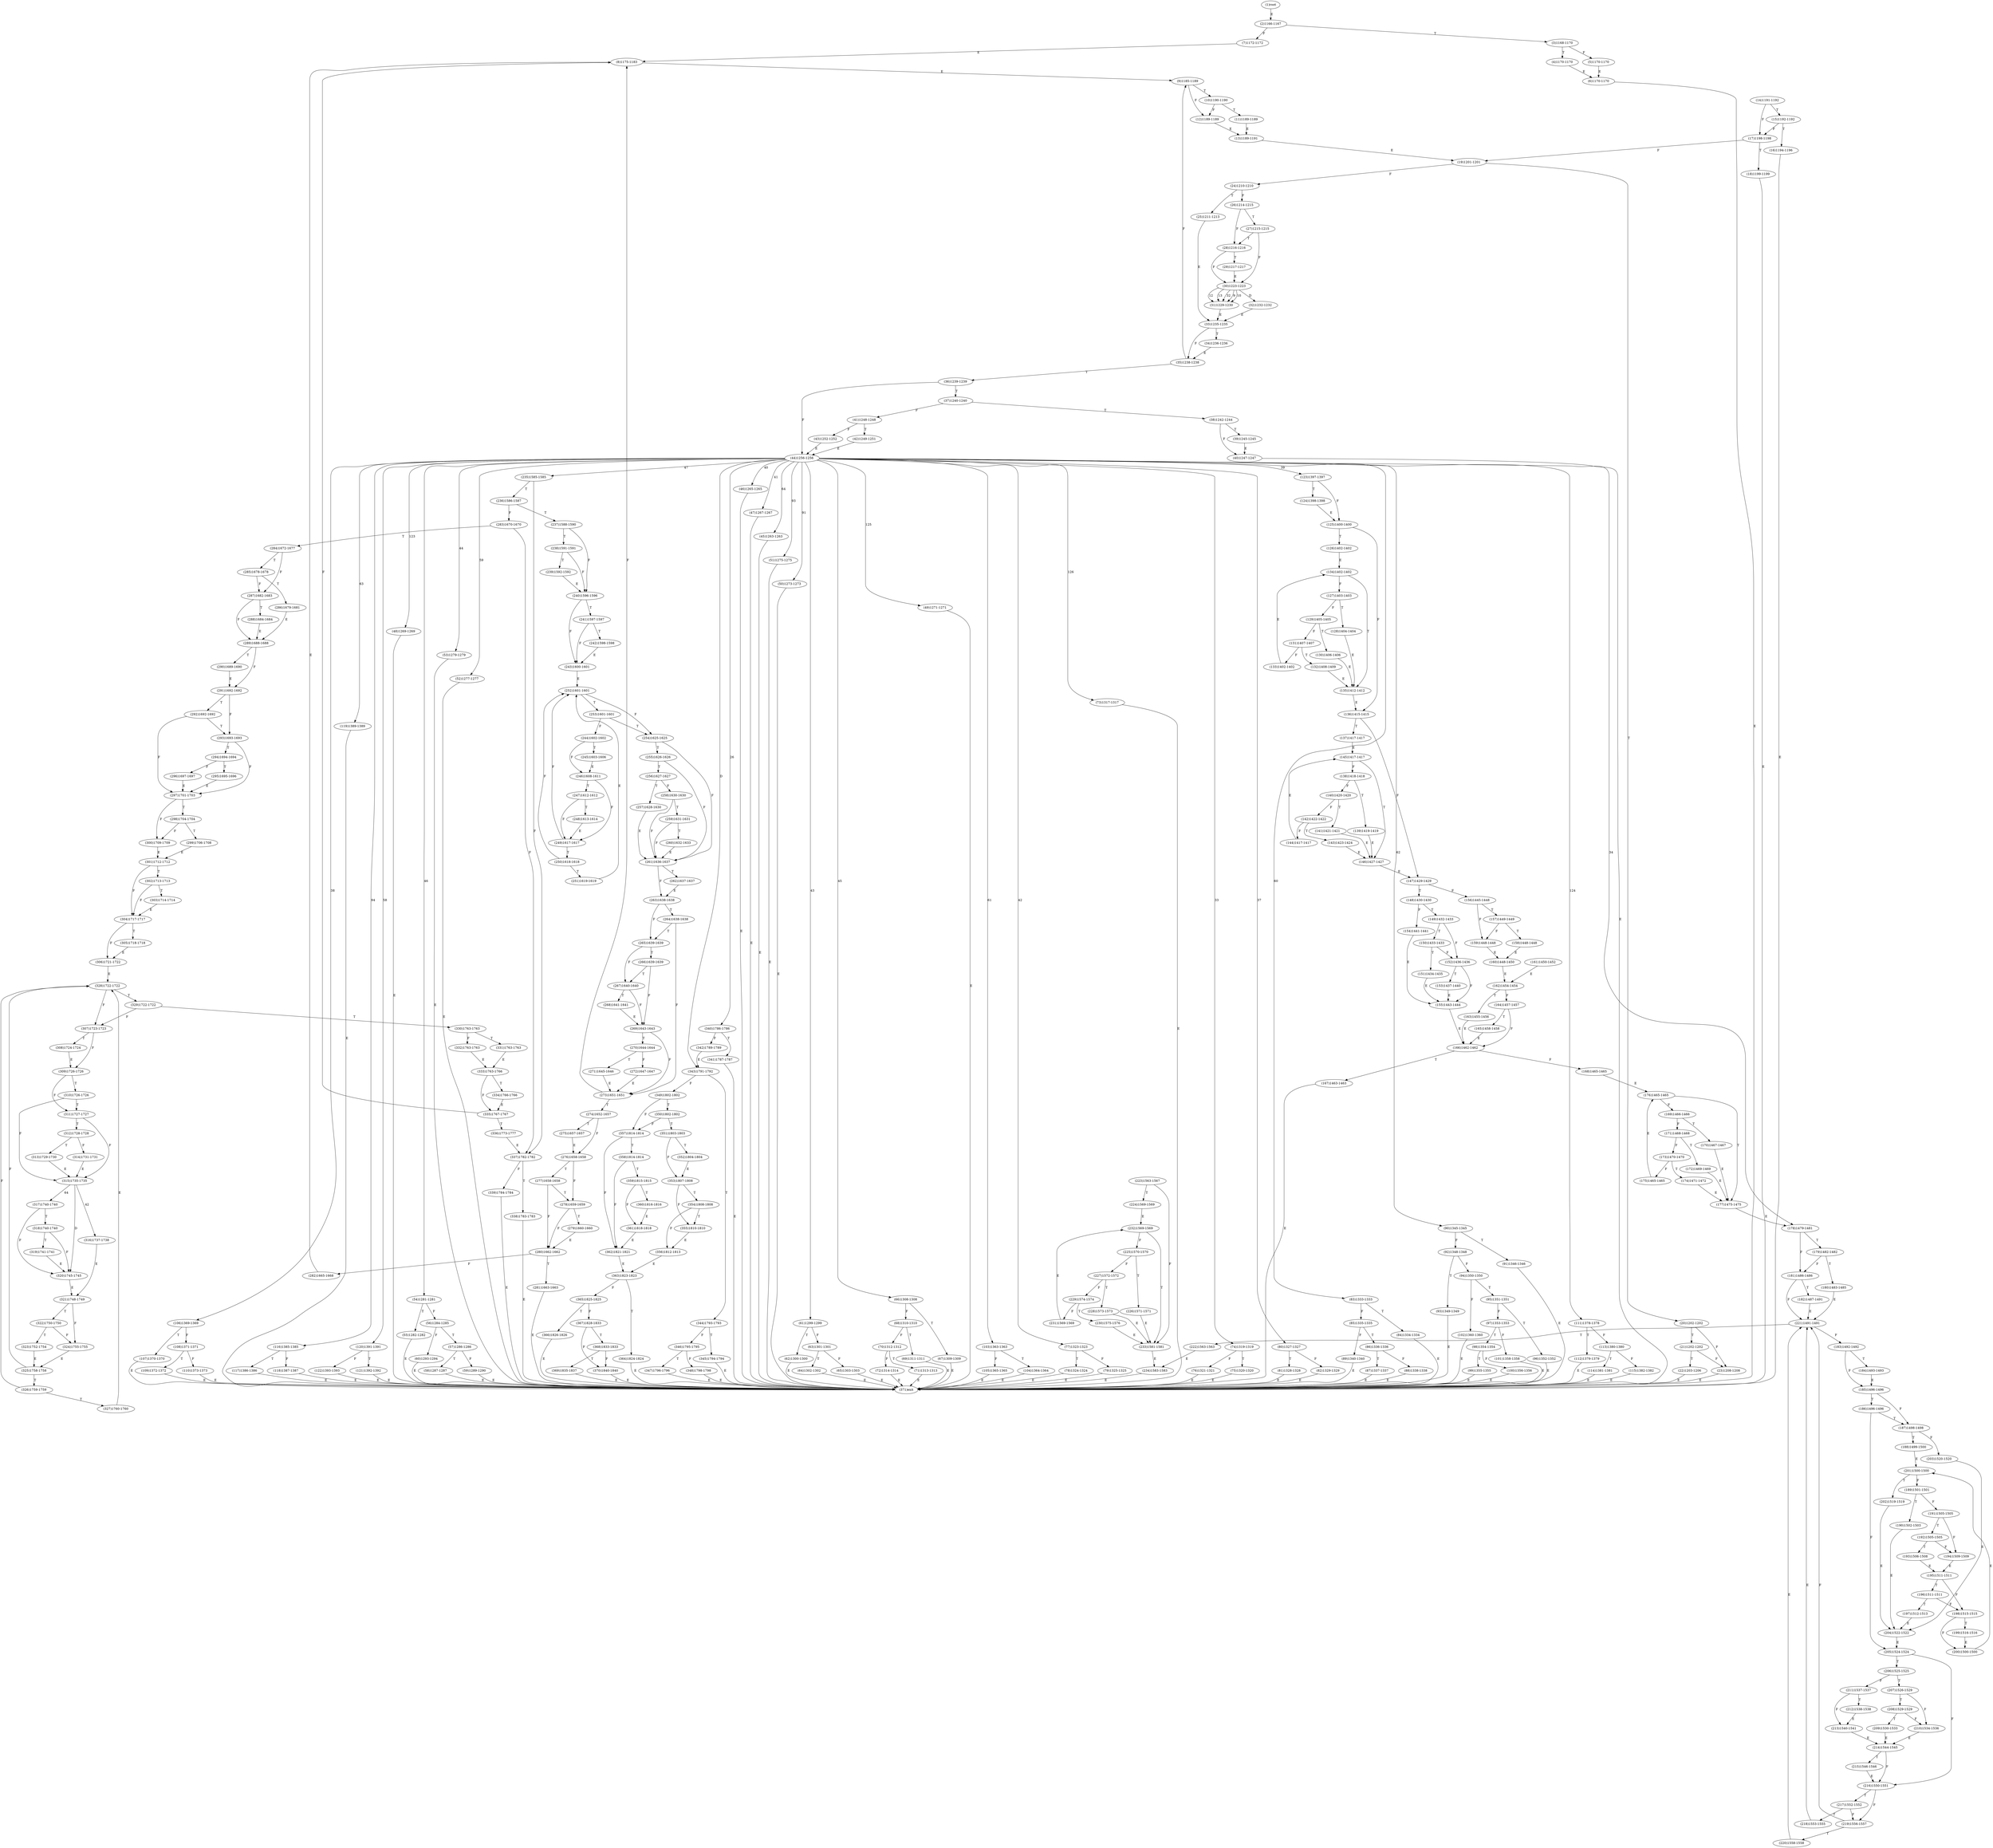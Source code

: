 digraph "" { 
1[ label="(1)root"];
2[ label="(2)1166-1167"];
3[ label="(3)1168-1170"];
4[ label="(4)1170-1170"];
5[ label="(5)1170-1170"];
6[ label="(6)1170-1170"];
7[ label="(7)1172-1172"];
8[ label="(8)1175-1183"];
9[ label="(9)1185-1189"];
10[ label="(10)1190-1190"];
11[ label="(11)1189-1189"];
12[ label="(12)1189-1189"];
13[ label="(13)1189-1191"];
14[ label="(14)1191-1192"];
15[ label="(15)1192-1192"];
17[ label="(17)1198-1198"];
16[ label="(16)1194-1196"];
19[ label="(19)1201-1201"];
18[ label="(18)1199-1199"];
21[ label="(21)1202-1202"];
20[ label="(20)1202-1202"];
23[ label="(23)1208-1208"];
22[ label="(22)1203-1206"];
25[ label="(25)1211-1213"];
24[ label="(24)1210-1210"];
27[ label="(27)1215-1215"];
26[ label="(26)1214-1215"];
29[ label="(29)1217-1217"];
28[ label="(28)1216-1216"];
31[ label="(31)1229-1230"];
30[ label="(30)1223-1223"];
34[ label="(34)1236-1236"];
35[ label="(35)1238-1238"];
32[ label="(32)1232-1232"];
33[ label="(33)1235-1235"];
38[ label="(38)1242-1244"];
39[ label="(39)1245-1245"];
36[ label="(36)1239-1239"];
37[ label="(37)1240-1240"];
42[ label="(42)1249-1251"];
43[ label="(43)1252-1252"];
40[ label="(40)1247-1247"];
41[ label="(41)1248-1248"];
46[ label="(46)1265-1265"];
47[ label="(47)1267-1267"];
44[ label="(44)1256-1256"];
45[ label="(45)1263-1263"];
51[ label="(51)1275-1275"];
50[ label="(50)1273-1273"];
49[ label="(49)1271-1271"];
48[ label="(48)1269-1269"];
55[ label="(55)1282-1282"];
54[ label="(54)1281-1281"];
53[ label="(53)1279-1279"];
52[ label="(52)1277-1277"];
59[ label="(59)1289-1290"];
58[ label="(58)1287-1287"];
57[ label="(57)1286-1286"];
56[ label="(56)1284-1285"];
63[ label="(63)1301-1301"];
62[ label="(62)1300-1300"];
61[ label="(61)1299-1299"];
60[ label="(60)1293-1294"];
68[ label="(68)1310-1310"];
69[ label="(69)1311-1311"];
70[ label="(70)1312-1312"];
71[ label="(71)1313-1313"];
64[ label="(64)1302-1302"];
65[ label="(65)1303-1303"];
66[ label="(66)1308-1308"];
67[ label="(67)1309-1309"];
76[ label="(76)1321-1321"];
77[ label="(77)1323-1323"];
78[ label="(78)1324-1324"];
79[ label="(79)1325-1325"];
72[ label="(72)1314-1314"];
73[ label="(73)1317-1317"];
74[ label="(74)1319-1319"];
75[ label="(75)1320-1320"];
85[ label="(85)1335-1335"];
84[ label="(84)1334-1334"];
87[ label="(87)1337-1337"];
86[ label="(86)1336-1336"];
81[ label="(81)1328-1328"];
80[ label="(80)1327-1327"];
83[ label="(83)1333-1333"];
82[ label="(82)1329-1329"];
93[ label="(93)1349-1349"];
92[ label="(92)1348-1348"];
95[ label="(95)1351-1351"];
94[ label="(94)1350-1350"];
89[ label="(89)1340-1340"];
88[ label="(88)1338-1338"];
91[ label="(91)1346-1346"];
90[ label="(90)1345-1345"];
102[ label="(102)1360-1360"];
103[ label="(103)1363-1363"];
100[ label="(100)1356-1356"];
101[ label="(101)1358-1358"];
98[ label="(98)1354-1354"];
99[ label="(99)1355-1355"];
96[ label="(96)1352-1352"];
97[ label="(97)1353-1353"];
110[ label="(110)1373-1373"];
111[ label="(111)1378-1378"];
108[ label="(108)1371-1371"];
109[ label="(109)1372-1372"];
106[ label="(106)1369-1369"];
107[ label="(107)1370-1370"];
104[ label="(104)1364-1364"];
105[ label="(105)1365-1365"];
119[ label="(119)1389-1389"];
118[ label="(118)1387-1387"];
117[ label="(117)1386-1386"];
116[ label="(116)1385-1385"];
115[ label="(115)1382-1382"];
114[ label="(114)1381-1381"];
113[ label="(113)1380-1380"];
112[ label="(112)1379-1379"];
127[ label="(127)1403-1403"];
126[ label="(126)1402-1402"];
125[ label="(125)1400-1400"];
124[ label="(124)1398-1398"];
123[ label="(123)1397-1397"];
122[ label="(122)1393-1393"];
121[ label="(121)1392-1392"];
120[ label="(120)1391-1391"];
137[ label="(137)1417-1417"];
136[ label="(136)1415-1415"];
139[ label="(139)1419-1419"];
138[ label="(138)1418-1418"];
141[ label="(141)1421-1421"];
140[ label="(140)1420-1420"];
143[ label="(143)1423-1424"];
142[ label="(142)1422-1422"];
129[ label="(129)1405-1405"];
128[ label="(128)1404-1404"];
131[ label="(131)1407-1407"];
130[ label="(130)1406-1406"];
133[ label="(133)1402-1402"];
132[ label="(132)1408-1409"];
135[ label="(135)1412-1412"];
134[ label="(134)1402-1402"];
152[ label="(152)1436-1436"];
153[ label="(153)1437-1440"];
154[ label="(154)1441-1441"];
155[ label="(155)1443-1444"];
156[ label="(156)1445-1448"];
157[ label="(157)1449-1449"];
158[ label="(158)1448-1448"];
159[ label="(159)1448-1448"];
144[ label="(144)1417-1417"];
145[ label="(145)1417-1417"];
146[ label="(146)1427-1427"];
147[ label="(147)1429-1429"];
148[ label="(148)1430-1430"];
149[ label="(149)1432-1433"];
150[ label="(150)1433-1433"];
151[ label="(151)1434-1435"];
171[ label="(171)1468-1468"];
170[ label="(170)1467-1467"];
169[ label="(169)1466-1466"];
168[ label="(168)1465-1465"];
175[ label="(175)1465-1465"];
174[ label="(174)1471-1472"];
173[ label="(173)1470-1470"];
172[ label="(172)1469-1469"];
163[ label="(163)1455-1456"];
162[ label="(162)1454-1454"];
161[ label="(161)1450-1452"];
160[ label="(160)1448-1450"];
167[ label="(167)1463-1463"];
166[ label="(166)1462-1462"];
165[ label="(165)1458-1458"];
164[ label="(164)1457-1457"];
186[ label="(186)1496-1496"];
187[ label="(187)1498-1498"];
184[ label="(184)1493-1493"];
185[ label="(185)1496-1496"];
190[ label="(190)1502-1503"];
191[ label="(191)1505-1505"];
188[ label="(188)1499-1500"];
189[ label="(189)1501-1501"];
178[ label="(178)1479-1481"];
179[ label="(179)1482-1482"];
176[ label="(176)1465-1465"];
177[ label="(177)1475-1475"];
182[ label="(182)1487-1491"];
183[ label="(183)1492-1492"];
180[ label="(180)1483-1485"];
181[ label="(181)1486-1486"];
205[ label="(205)1524-1524"];
204[ label="(204)1522-1522"];
207[ label="(207)1526-1529"];
206[ label="(206)1525-1525"];
201[ label="(201)1500-1500"];
200[ label="(200)1500-1500"];
203[ label="(203)1520-1520"];
202[ label="(202)1519-1519"];
197[ label="(197)1512-1513"];
196[ label="(196)1511-1511"];
199[ label="(199)1516-1516"];
198[ label="(198)1515-1515"];
193[ label="(193)1506-1508"];
192[ label="(192)1505-1505"];
195[ label="(195)1511-1511"];
194[ label="(194)1509-1509"];
220[ label="(220)1558-1558"];
221[ label="(221)1491-1491"];
222[ label="(222)1563-1563"];
223[ label="(223)1563-1567"];
216[ label="(216)1550-1551"];
217[ label="(217)1552-1552"];
218[ label="(218)1553-1555"];
219[ label="(219)1556-1557"];
212[ label="(212)1538-1538"];
213[ label="(213)1540-1541"];
214[ label="(214)1544-1545"];
215[ label="(215)1546-1546"];
208[ label="(208)1529-1529"];
209[ label="(209)1530-1533"];
210[ label="(210)1534-1536"];
211[ label="(211)1537-1537"];
239[ label="(239)1592-1592"];
238[ label="(238)1591-1591"];
237[ label="(237)1588-1590"];
236[ label="(236)1586-1587"];
235[ label="(235)1585-1585"];
234[ label="(234)1583-1583"];
233[ label="(233)1581-1581"];
232[ label="(232)1569-1569"];
231[ label="(231)1569-1569"];
230[ label="(230)1575-1576"];
229[ label="(229)1574-1574"];
228[ label="(228)1573-1573"];
227[ label="(227)1572-1572"];
226[ label="(226)1571-1571"];
225[ label="(225)1570-1570"];
224[ label="(224)1569-1569"];
254[ label="(254)1625-1625"];
255[ label="(255)1626-1626"];
252[ label="(252)1601-1601"];
253[ label="(253)1601-1601"];
250[ label="(250)1618-1618"];
251[ label="(251)1619-1619"];
248[ label="(248)1613-1614"];
249[ label="(249)1617-1617"];
246[ label="(246)1608-1611"];
247[ label="(247)1612-1612"];
244[ label="(244)1602-1602"];
245[ label="(245)1603-1606"];
242[ label="(242)1598-1598"];
243[ label="(243)1600-1601"];
240[ label="(240)1596-1596"];
241[ label="(241)1597-1597"];
275[ label="(275)1657-1657"];
274[ label="(274)1652-1657"];
273[ label="(273)1651-1651"];
272[ label="(272)1647-1647"];
279[ label="(279)1660-1660"];
278[ label="(278)1659-1659"];
277[ label="(277)1658-1658"];
276[ label="(276)1658-1658"];
283[ label="(283)1670-1670"];
282[ label="(282)1665-1668"];
281[ label="(281)1663-1663"];
280[ label="(280)1662-1662"];
287[ label="(287)1682-1683"];
286[ label="(286)1679-1681"];
285[ label="(285)1678-1678"];
284[ label="(284)1672-1677"];
258[ label="(258)1630-1630"];
259[ label="(259)1631-1631"];
256[ label="(256)1627-1627"];
257[ label="(257)1628-1630"];
262[ label="(262)1637-1637"];
263[ label="(263)1638-1638"];
260[ label="(260)1632-1633"];
261[ label="(261)1636-1637"];
266[ label="(266)1639-1639"];
267[ label="(267)1640-1640"];
264[ label="(264)1638-1638"];
265[ label="(265)1639-1639"];
270[ label="(270)1644-1644"];
271[ label="(271)1645-1646"];
268[ label="(268)1641-1641"];
269[ label="(269)1643-1643"];
305[ label="(305)1718-1718"];
304[ label="(304)1717-1717"];
307[ label="(307)1723-1723"];
306[ label="(306)1721-1722"];
309[ label="(309)1726-1726"];
308[ label="(308)1724-1724"];
311[ label="(311)1727-1727"];
310[ label="(310)1726-1726"];
313[ label="(313)1729-1730"];
312[ label="(312)1728-1728"];
315[ label="(315)1735-1735"];
314[ label="(314)1731-1731"];
317[ label="(317)1740-1740"];
316[ label="(316)1737-1738"];
319[ label="(319)1741-1741"];
318[ label="(318)1740-1740"];
288[ label="(288)1684-1684"];
289[ label="(289)1688-1688"];
290[ label="(290)1689-1690"];
291[ label="(291)1692-1692"];
292[ label="(292)1692-1692"];
293[ label="(293)1693-1693"];
294[ label="(294)1694-1694"];
295[ label="(295)1695-1696"];
296[ label="(296)1697-1697"];
297[ label="(297)1701-1703"];
298[ label="(298)1704-1704"];
299[ label="(299)1706-1708"];
300[ label="(300)1709-1709"];
301[ label="(301)1712-1712"];
302[ label="(302)1713-1713"];
303[ label="(303)1714-1714"];
343[ label="(343)1791-1792"];
342[ label="(342)1789-1789"];
341[ label="(341)1787-1787"];
340[ label="(340)1786-1786"];
339[ label="(339)1784-1784"];
338[ label="(338)1783-1783"];
337[ label="(337)1782-1782"];
336[ label="(336)1773-1777"];
351[ label="(351)1803-1803"];
350[ label="(350)1802-1802"];
349[ label="(349)1802-1802"];
348[ label="(348)1798-1798"];
347[ label="(347)1796-1796"];
346[ label="(346)1795-1795"];
345[ label="(345)1794-1794"];
344[ label="(344)1793-1793"];
326[ label="(326)1759-1759"];
327[ label="(327)1760-1760"];
324[ label="(324)1755-1755"];
325[ label="(325)1758-1758"];
322[ label="(322)1750-1750"];
323[ label="(323)1752-1754"];
320[ label="(320)1745-1745"];
321[ label="(321)1748-1749"];
334[ label="(334)1766-1766"];
335[ label="(335)1767-1767"];
332[ label="(332)1763-1763"];
333[ label="(333)1763-1766"];
330[ label="(330)1763-1763"];
331[ label="(331)1763-1763"];
328[ label="(328)1722-1722"];
329[ label="(329)1722-1722"];
369[ label="(369)1835-1837"];
368[ label="(368)1833-1833"];
371[ label="(371)exit"];
370[ label="(370)1840-1840"];
356[ label="(356)1812-1813"];
357[ label="(357)1814-1814"];
358[ label="(358)1814-1814"];
359[ label="(359)1815-1815"];
352[ label="(352)1804-1804"];
353[ label="(353)1807-1808"];
354[ label="(354)1808-1808"];
355[ label="(355)1810-1810"];
364[ label="(364)1824-1824"];
365[ label="(365)1825-1825"];
366[ label="(366)1826-1826"];
367[ label="(367)1828-1833"];
360[ label="(360)1816-1816"];
361[ label="(361)1818-1818"];
362[ label="(362)1821-1821"];
363[ label="(363)1823-1823"];
1->2[ label="E"];
2->7[ label="F"];
2->3[ label="T"];
3->5[ label="F"];
3->4[ label="T"];
4->6[ label="E"];
5->6[ label="E"];
6->371[ label="E"];
7->8[ label="E"];
8->9[ label="E"];
9->12[ label="F"];
9->10[ label="T"];
10->12[ label="F"];
10->11[ label="T"];
11->13[ label="E"];
12->13[ label="E"];
13->19[ label="E"];
14->17[ label="F"];
14->15[ label="T"];
15->17[ label="F"];
15->16[ label="T"];
16->371[ label="E"];
17->19[ label="F"];
17->18[ label="T"];
18->371[ label="E"];
19->24[ label="F"];
19->20[ label="T"];
20->23[ label="F"];
20->21[ label="T"];
21->23[ label="F"];
21->22[ label="T"];
22->371[ label="E"];
23->371[ label="E"];
24->26[ label="F"];
24->25[ label="T"];
25->33[ label="E"];
26->28[ label="F"];
26->27[ label="T"];
27->30[ label="F"];
27->28[ label="T"];
28->30[ label="F"];
28->29[ label="T"];
29->30[ label="E"];
30->31[ label="9"];
30->31[ label="10"];
30->31[ label="12"];
30->31[ label="13"];
30->31[ label="32"];
30->32[ label="D"];
31->33[ label="E"];
32->33[ label="E"];
33->35[ label="F"];
33->34[ label="T"];
34->35[ label="E"];
35->9[ label="F"];
35->36[ label="T"];
36->44[ label="F"];
36->37[ label="T"];
37->41[ label="F"];
37->38[ label="T"];
38->40[ label="F"];
38->39[ label="T"];
39->40[ label="E"];
40->371[ label="E"];
41->43[ label="F"];
41->42[ label="T"];
42->44[ label="E"];
43->44[ label="E"];
44->340[ label="26"];
44->74[ label="33"];
44->178[ label="34"];
44->80[ label="37"];
44->106[ label="38"];
44->123[ label="39"];
44->46[ label="40"];
44->47[ label="41"];
44->77[ label="42"];
44->61[ label="43"];
44->53[ label="44"];
44->66[ label="45"];
44->54[ label="46"];
44->235[ label="47"];
44->120[ label="58"];
44->52[ label="59"];
44->83[ label="60"];
44->103[ label="61"];
44->90[ label="62"];
44->119[ label="63"];
44->45[ label="64"];
44->50[ label="91"];
44->51[ label="93"];
44->116[ label="94"];
44->48[ label="123"];
44->111[ label="124"];
44->49[ label="125"];
44->73[ label="126"];
44->343[ label="D"];
45->371[ label="E"];
46->371[ label="E"];
47->371[ label="E"];
48->371[ label="E"];
49->371[ label="E"];
50->371[ label="E"];
51->371[ label="E"];
52->371[ label="E"];
53->371[ label="E"];
54->56[ label="F"];
54->55[ label="T"];
55->371[ label="E"];
56->60[ label="F"];
56->57[ label="T"];
57->59[ label="F"];
57->58[ label="T"];
58->371[ label="E"];
59->371[ label="E"];
60->371[ label="E"];
61->63[ label="F"];
61->62[ label="T"];
62->371[ label="E"];
63->65[ label="F"];
63->64[ label="T"];
64->371[ label="E"];
65->371[ label="E"];
66->68[ label="F"];
66->67[ label="T"];
67->371[ label="E"];
68->70[ label="F"];
68->69[ label="T"];
69->371[ label="E"];
70->72[ label="F"];
70->71[ label="T"];
71->371[ label="E"];
72->371[ label="E"];
73->371[ label="E"];
74->76[ label="F"];
74->75[ label="T"];
75->371[ label="E"];
76->371[ label="E"];
77->79[ label="F"];
77->78[ label="T"];
78->371[ label="E"];
79->371[ label="E"];
80->82[ label="F"];
80->81[ label="T"];
81->371[ label="E"];
82->371[ label="E"];
83->85[ label="F"];
83->84[ label="T"];
84->371[ label="E"];
85->89[ label="F"];
85->86[ label="T"];
86->88[ label="F"];
86->87[ label="T"];
87->371[ label="E"];
88->371[ label="E"];
89->371[ label="E"];
90->92[ label="F"];
90->91[ label="T"];
91->371[ label="E"];
92->94[ label="F"];
92->93[ label="T"];
93->371[ label="E"];
94->102[ label="F"];
94->95[ label="T"];
95->97[ label="F"];
95->96[ label="T"];
96->371[ label="E"];
97->101[ label="F"];
97->98[ label="T"];
98->100[ label="F"];
98->99[ label="T"];
99->371[ label="E"];
100->371[ label="E"];
101->371[ label="E"];
102->371[ label="E"];
103->105[ label="F"];
103->104[ label="T"];
104->371[ label="E"];
105->371[ label="E"];
106->108[ label="F"];
106->107[ label="T"];
107->371[ label="E"];
108->110[ label="F"];
108->109[ label="T"];
109->371[ label="E"];
110->371[ label="E"];
111->113[ label="F"];
111->112[ label="T"];
112->371[ label="E"];
113->115[ label="F"];
113->114[ label="T"];
114->371[ label="E"];
115->371[ label="E"];
116->118[ label="F"];
116->117[ label="T"];
117->371[ label="E"];
118->371[ label="E"];
119->371[ label="E"];
120->122[ label="F"];
120->121[ label="T"];
121->371[ label="E"];
122->371[ label="E"];
123->125[ label="F"];
123->124[ label="T"];
124->125[ label="E"];
125->136[ label="F"];
125->126[ label="T"];
126->134[ label="E"];
127->129[ label="F"];
127->128[ label="T"];
128->135[ label="E"];
129->131[ label="F"];
129->130[ label="T"];
130->135[ label="E"];
131->133[ label="F"];
131->132[ label="T"];
132->135[ label="E"];
133->134[ label="E"];
134->127[ label="F"];
134->135[ label="T"];
135->136[ label="E"];
136->147[ label="F"];
136->137[ label="T"];
137->145[ label="E"];
138->140[ label="F"];
138->139[ label="T"];
139->146[ label="E"];
140->142[ label="F"];
140->141[ label="T"];
141->146[ label="E"];
142->144[ label="F"];
142->143[ label="T"];
143->146[ label="E"];
144->145[ label="E"];
145->138[ label="F"];
145->146[ label="T"];
146->147[ label="E"];
147->156[ label="F"];
147->148[ label="T"];
148->154[ label="F"];
148->149[ label="T"];
149->152[ label="F"];
149->150[ label="T"];
150->152[ label="F"];
150->151[ label="T"];
151->155[ label="E"];
152->155[ label="F"];
152->153[ label="T"];
153->155[ label="E"];
154->155[ label="E"];
155->166[ label="E"];
156->159[ label="F"];
156->157[ label="T"];
157->159[ label="F"];
157->158[ label="T"];
158->160[ label="E"];
159->160[ label="E"];
160->162[ label="E"];
161->162[ label="E"];
162->164[ label="F"];
162->163[ label="T"];
163->166[ label="E"];
164->166[ label="F"];
164->165[ label="T"];
165->166[ label="E"];
166->168[ label="F"];
166->167[ label="T"];
167->371[ label="E"];
168->176[ label="E"];
169->171[ label="F"];
169->170[ label="T"];
170->177[ label="E"];
171->173[ label="F"];
171->172[ label="T"];
172->177[ label="E"];
173->175[ label="F"];
173->174[ label="T"];
174->177[ label="E"];
175->176[ label="E"];
176->169[ label="F"];
176->177[ label="T"];
177->178[ label="E"];
178->181[ label="F"];
178->179[ label="T"];
179->181[ label="F"];
179->180[ label="T"];
180->221[ label="E"];
181->221[ label="F"];
181->182[ label="T"];
182->221[ label="E"];
183->185[ label="F"];
183->184[ label="T"];
184->185[ label="E"];
185->187[ label="F"];
185->186[ label="T"];
186->205[ label="F"];
186->187[ label="T"];
187->203[ label="F"];
187->188[ label="T"];
188->201[ label="E"];
189->191[ label="F"];
189->190[ label="T"];
190->204[ label="E"];
191->194[ label="F"];
191->192[ label="T"];
192->194[ label="F"];
192->193[ label="T"];
193->195[ label="E"];
194->195[ label="E"];
195->198[ label="F"];
195->196[ label="T"];
196->198[ label="F"];
196->197[ label="T"];
197->204[ label="E"];
198->200[ label="F"];
198->199[ label="T"];
199->200[ label="E"];
200->201[ label="E"];
201->189[ label="F"];
201->202[ label="T"];
202->204[ label="E"];
203->204[ label="E"];
204->205[ label="E"];
205->216[ label="F"];
205->206[ label="T"];
206->211[ label="F"];
206->207[ label="T"];
207->210[ label="F"];
207->208[ label="T"];
208->210[ label="F"];
208->209[ label="T"];
209->214[ label="E"];
210->214[ label="E"];
211->213[ label="F"];
211->212[ label="T"];
212->213[ label="E"];
213->214[ label="E"];
214->216[ label="F"];
214->215[ label="T"];
215->216[ label="E"];
216->219[ label="F"];
216->217[ label="T"];
217->219[ label="F"];
217->218[ label="T"];
218->221[ label="E"];
219->221[ label="F"];
219->220[ label="T"];
220->221[ label="E"];
221->183[ label="F"];
221->222[ label="T"];
222->234[ label="E"];
223->233[ label="F"];
223->224[ label="T"];
224->232[ label="E"];
225->227[ label="F"];
225->226[ label="T"];
226->233[ label="E"];
227->229[ label="F"];
227->228[ label="T"];
228->233[ label="E"];
229->231[ label="F"];
229->230[ label="T"];
230->233[ label="E"];
231->232[ label="E"];
232->225[ label="F"];
232->233[ label="T"];
233->234[ label="E"];
234->371[ label="E"];
235->337[ label="F"];
235->236[ label="T"];
236->283[ label="F"];
236->237[ label="T"];
237->240[ label="F"];
237->238[ label="T"];
238->240[ label="F"];
238->239[ label="T"];
239->240[ label="E"];
240->243[ label="F"];
240->241[ label="T"];
241->243[ label="F"];
241->242[ label="T"];
242->243[ label="E"];
243->252[ label="E"];
244->246[ label="F"];
244->245[ label="T"];
245->246[ label="E"];
246->249[ label="F"];
246->247[ label="T"];
247->249[ label="F"];
247->248[ label="T"];
248->249[ label="E"];
249->252[ label="F"];
249->250[ label="T"];
250->252[ label="F"];
250->251[ label="T"];
251->252[ label="E"];
252->254[ label="F"];
252->253[ label="T"];
253->244[ label="F"];
253->254[ label="T"];
254->261[ label="F"];
254->255[ label="T"];
255->261[ label="F"];
255->256[ label="T"];
256->258[ label="F"];
256->257[ label="T"];
257->261[ label="E"];
258->261[ label="F"];
258->259[ label="T"];
259->261[ label="F"];
259->260[ label="T"];
260->261[ label="E"];
261->263[ label="F"];
261->262[ label="T"];
262->263[ label="E"];
263->265[ label="F"];
263->264[ label="T"];
264->273[ label="F"];
264->265[ label="T"];
265->267[ label="F"];
265->266[ label="T"];
266->269[ label="F"];
266->267[ label="T"];
267->269[ label="F"];
267->268[ label="T"];
268->269[ label="E"];
269->273[ label="F"];
269->270[ label="T"];
270->272[ label="F"];
270->271[ label="T"];
271->273[ label="E"];
272->273[ label="E"];
273->8[ label="F"];
273->274[ label="T"];
274->276[ label="F"];
274->275[ label="T"];
275->276[ label="E"];
276->278[ label="F"];
276->277[ label="T"];
277->280[ label="F"];
277->278[ label="T"];
278->280[ label="F"];
278->279[ label="T"];
279->280[ label="E"];
280->282[ label="F"];
280->281[ label="T"];
281->371[ label="E"];
282->8[ label="E"];
283->337[ label="F"];
283->284[ label="T"];
284->287[ label="F"];
284->285[ label="T"];
285->287[ label="F"];
285->286[ label="T"];
286->289[ label="E"];
287->289[ label="F"];
287->288[ label="T"];
288->289[ label="E"];
289->291[ label="F"];
289->290[ label="T"];
290->291[ label="E"];
291->293[ label="F"];
291->292[ label="T"];
292->297[ label="F"];
292->293[ label="T"];
293->297[ label="F"];
293->294[ label="T"];
294->296[ label="F"];
294->295[ label="T"];
295->297[ label="E"];
296->297[ label="E"];
297->300[ label="F"];
297->298[ label="T"];
298->300[ label="F"];
298->299[ label="T"];
299->301[ label="E"];
300->301[ label="E"];
301->304[ label="F"];
301->302[ label="T"];
302->304[ label="F"];
302->303[ label="T"];
303->304[ label="E"];
304->306[ label="F"];
304->305[ label="T"];
305->306[ label="E"];
306->328[ label="E"];
307->309[ label="F"];
307->308[ label="T"];
308->309[ label="E"];
309->311[ label="F"];
309->310[ label="T"];
310->315[ label="F"];
310->311[ label="T"];
311->315[ label="F"];
311->312[ label="T"];
312->314[ label="F"];
312->313[ label="T"];
313->315[ label="E"];
314->315[ label="E"];
315->316[ label="42"];
315->317[ label="64"];
315->320[ label="D"];
316->321[ label="E"];
317->320[ label="F"];
317->318[ label="T"];
318->320[ label="F"];
318->319[ label="T"];
319->320[ label="E"];
320->321[ label="E"];
321->324[ label="F"];
321->322[ label="T"];
322->324[ label="F"];
322->323[ label="T"];
323->325[ label="E"];
324->325[ label="E"];
325->328[ label="F"];
325->326[ label="T"];
326->328[ label="F"];
326->327[ label="T"];
327->328[ label="E"];
328->307[ label="F"];
328->329[ label="T"];
329->307[ label="F"];
329->330[ label="T"];
330->332[ label="F"];
330->331[ label="T"];
331->333[ label="E"];
332->333[ label="E"];
333->335[ label="F"];
333->334[ label="T"];
334->335[ label="E"];
335->8[ label="F"];
335->336[ label="T"];
336->337[ label="E"];
337->339[ label="F"];
337->338[ label="T"];
338->371[ label="E"];
339->371[ label="E"];
340->342[ label="F"];
340->341[ label="T"];
341->371[ label="E"];
342->343[ label="E"];
343->349[ label="F"];
343->344[ label="T"];
344->346[ label="F"];
344->345[ label="T"];
345->371[ label="E"];
346->348[ label="F"];
346->347[ label="T"];
347->371[ label="E"];
348->371[ label="E"];
349->357[ label="F"];
349->350[ label="T"];
350->357[ label="F"];
350->351[ label="T"];
351->353[ label="F"];
351->352[ label="T"];
352->353[ label="E"];
353->355[ label="F"];
353->354[ label="T"];
354->356[ label="F"];
354->355[ label="T"];
355->356[ label="E"];
356->363[ label="E"];
357->362[ label="F"];
357->358[ label="T"];
358->362[ label="F"];
358->359[ label="T"];
359->361[ label="F"];
359->360[ label="T"];
360->361[ label="E"];
361->362[ label="E"];
362->363[ label="E"];
363->365[ label="F"];
363->364[ label="T"];
364->371[ label="E"];
365->367[ label="F"];
365->366[ label="T"];
366->371[ label="E"];
367->370[ label="F"];
367->368[ label="T"];
368->370[ label="F"];
368->369[ label="T"];
369->371[ label="E"];
370->371[ label="E"];
}